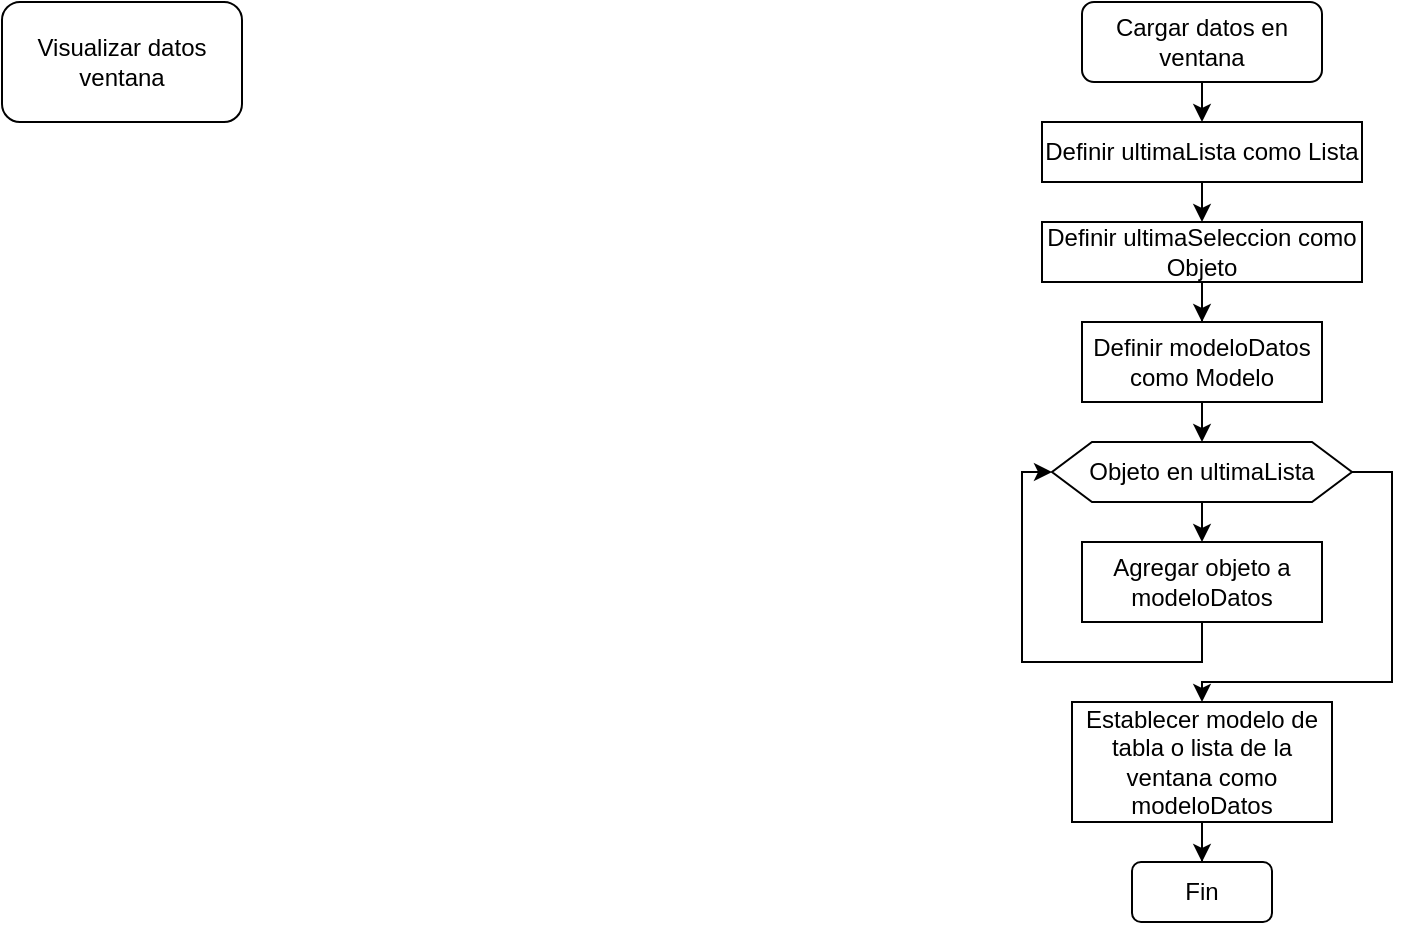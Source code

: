 <mxfile version="24.7.5">
  <diagram name="Página-1" id="KfVrUnbGB-RSAyeXUDb-">
    <mxGraphModel dx="880" dy="519" grid="1" gridSize="10" guides="1" tooltips="1" connect="1" arrows="1" fold="1" page="1" pageScale="1" pageWidth="850" pageHeight="1100" math="0" shadow="0">
      <root>
        <mxCell id="0" />
        <mxCell id="1" parent="0" />
        <mxCell id="UgkqQb3eDgaaz39K2Ntc-5" style="edgeStyle=orthogonalEdgeStyle;rounded=0;orthogonalLoop=1;jettySize=auto;html=1;exitX=0.5;exitY=1;exitDx=0;exitDy=0;entryX=0.5;entryY=0;entryDx=0;entryDy=0;" edge="1" parent="1" source="UgkqQb3eDgaaz39K2Ntc-2" target="UgkqQb3eDgaaz39K2Ntc-3">
          <mxGeometry relative="1" as="geometry" />
        </mxCell>
        <mxCell id="UgkqQb3eDgaaz39K2Ntc-2" value="Cargar datos en ventana" style="rounded=1;whiteSpace=wrap;html=1;" vertex="1" parent="1">
          <mxGeometry x="630" y="20" width="120" height="40" as="geometry" />
        </mxCell>
        <mxCell id="UgkqQb3eDgaaz39K2Ntc-6" style="edgeStyle=orthogonalEdgeStyle;rounded=0;orthogonalLoop=1;jettySize=auto;html=1;exitX=0.5;exitY=1;exitDx=0;exitDy=0;entryX=0.5;entryY=0;entryDx=0;entryDy=0;" edge="1" parent="1" source="UgkqQb3eDgaaz39K2Ntc-3" target="UgkqQb3eDgaaz39K2Ntc-4">
          <mxGeometry relative="1" as="geometry" />
        </mxCell>
        <mxCell id="UgkqQb3eDgaaz39K2Ntc-3" value="Definir ultimaLista como Lista" style="rounded=0;whiteSpace=wrap;html=1;" vertex="1" parent="1">
          <mxGeometry x="610" y="80" width="160" height="30" as="geometry" />
        </mxCell>
        <mxCell id="UgkqQb3eDgaaz39K2Ntc-11" style="edgeStyle=orthogonalEdgeStyle;rounded=0;orthogonalLoop=1;jettySize=auto;html=1;exitX=0.5;exitY=1;exitDx=0;exitDy=0;" edge="1" parent="1" source="UgkqQb3eDgaaz39K2Ntc-4" target="UgkqQb3eDgaaz39K2Ntc-10">
          <mxGeometry relative="1" as="geometry" />
        </mxCell>
        <mxCell id="UgkqQb3eDgaaz39K2Ntc-4" value="Definir ultimaSeleccion como Objeto" style="rounded=0;whiteSpace=wrap;html=1;" vertex="1" parent="1">
          <mxGeometry x="610" y="130" width="160" height="30" as="geometry" />
        </mxCell>
        <mxCell id="UgkqQb3eDgaaz39K2Ntc-14" style="edgeStyle=orthogonalEdgeStyle;rounded=0;orthogonalLoop=1;jettySize=auto;html=1;exitX=0.5;exitY=1;exitDx=0;exitDy=0;entryX=0.5;entryY=0;entryDx=0;entryDy=0;" edge="1" parent="1" source="UgkqQb3eDgaaz39K2Ntc-9" target="UgkqQb3eDgaaz39K2Ntc-13">
          <mxGeometry relative="1" as="geometry" />
        </mxCell>
        <mxCell id="UgkqQb3eDgaaz39K2Ntc-17" style="edgeStyle=orthogonalEdgeStyle;rounded=0;orthogonalLoop=1;jettySize=auto;html=1;exitX=1;exitY=0.5;exitDx=0;exitDy=0;entryX=0.5;entryY=0;entryDx=0;entryDy=0;" edge="1" parent="1" source="UgkqQb3eDgaaz39K2Ntc-9" target="UgkqQb3eDgaaz39K2Ntc-16">
          <mxGeometry relative="1" as="geometry">
            <Array as="points">
              <mxPoint x="785" y="255" />
              <mxPoint x="785" y="360" />
              <mxPoint x="690" y="360" />
            </Array>
          </mxGeometry>
        </mxCell>
        <mxCell id="UgkqQb3eDgaaz39K2Ntc-9" value="Objeto en ultimaLista" style="shape=hexagon;perimeter=hexagonPerimeter2;whiteSpace=wrap;html=1;fixedSize=1;" vertex="1" parent="1">
          <mxGeometry x="615" y="240" width="150" height="30" as="geometry" />
        </mxCell>
        <mxCell id="UgkqQb3eDgaaz39K2Ntc-12" style="edgeStyle=orthogonalEdgeStyle;rounded=0;orthogonalLoop=1;jettySize=auto;html=1;exitX=0.5;exitY=1;exitDx=0;exitDy=0;entryX=0.5;entryY=0;entryDx=0;entryDy=0;" edge="1" parent="1" source="UgkqQb3eDgaaz39K2Ntc-10" target="UgkqQb3eDgaaz39K2Ntc-9">
          <mxGeometry relative="1" as="geometry" />
        </mxCell>
        <mxCell id="UgkqQb3eDgaaz39K2Ntc-10" value="Definir modeloDatos como Modelo" style="rounded=0;whiteSpace=wrap;html=1;" vertex="1" parent="1">
          <mxGeometry x="630" y="180" width="120" height="40" as="geometry" />
        </mxCell>
        <mxCell id="UgkqQb3eDgaaz39K2Ntc-15" style="edgeStyle=orthogonalEdgeStyle;rounded=0;orthogonalLoop=1;jettySize=auto;html=1;exitX=0.5;exitY=1;exitDx=0;exitDy=0;entryX=0;entryY=0.5;entryDx=0;entryDy=0;" edge="1" parent="1" source="UgkqQb3eDgaaz39K2Ntc-13" target="UgkqQb3eDgaaz39K2Ntc-9">
          <mxGeometry relative="1" as="geometry">
            <Array as="points">
              <mxPoint x="690" y="350" />
              <mxPoint x="600" y="350" />
              <mxPoint x="600" y="255" />
            </Array>
          </mxGeometry>
        </mxCell>
        <mxCell id="UgkqQb3eDgaaz39K2Ntc-13" value="Agregar objeto a modeloDatos" style="rounded=0;whiteSpace=wrap;html=1;" vertex="1" parent="1">
          <mxGeometry x="630" y="290" width="120" height="40" as="geometry" />
        </mxCell>
        <mxCell id="UgkqQb3eDgaaz39K2Ntc-19" style="edgeStyle=orthogonalEdgeStyle;rounded=0;orthogonalLoop=1;jettySize=auto;html=1;exitX=0.5;exitY=1;exitDx=0;exitDy=0;" edge="1" parent="1" source="UgkqQb3eDgaaz39K2Ntc-16" target="UgkqQb3eDgaaz39K2Ntc-18">
          <mxGeometry relative="1" as="geometry" />
        </mxCell>
        <mxCell id="UgkqQb3eDgaaz39K2Ntc-16" value="Establecer modelo de tabla o lista de la ventana como modeloDatos" style="rounded=0;whiteSpace=wrap;html=1;" vertex="1" parent="1">
          <mxGeometry x="625" y="370" width="130" height="60" as="geometry" />
        </mxCell>
        <mxCell id="UgkqQb3eDgaaz39K2Ntc-18" value="Fin" style="rounded=1;whiteSpace=wrap;html=1;" vertex="1" parent="1">
          <mxGeometry x="655" y="450" width="70" height="30" as="geometry" />
        </mxCell>
        <mxCell id="UgkqQb3eDgaaz39K2Ntc-20" value="Visualizar datos ventana" style="rounded=1;whiteSpace=wrap;html=1;" vertex="1" parent="1">
          <mxGeometry x="90" y="20" width="120" height="60" as="geometry" />
        </mxCell>
      </root>
    </mxGraphModel>
  </diagram>
</mxfile>

